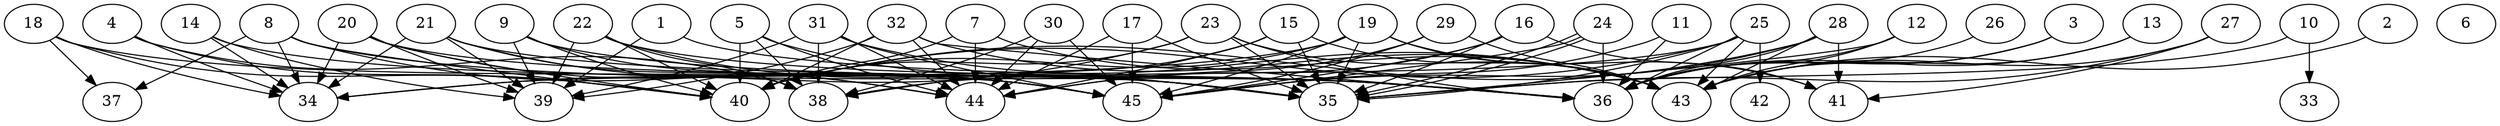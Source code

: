 // DAG automatically generated by daggen at Thu Oct  3 14:07:24 2019
// ./daggen --dot -n 45 --ccr 0.3 --fat 0.9 --regular 0.5 --density 0.5 --mindata 5242880 --maxdata 52428800 
digraph G {
  1 [size="92344320", alpha="0.01", expect_size="27703296"] 
  1 -> 36 [size ="27703296"]
  1 -> 39 [size ="27703296"]
  2 [size="64249173", alpha="0.12", expect_size="19274752"] 
  2 -> 43 [size ="19274752"]
  3 [size="75963733", alpha="0.03", expect_size="22789120"] 
  3 -> 36 [size ="22789120"]
  3 -> 43 [size ="22789120"]
  4 [size="86640640", alpha="0.08", expect_size="25992192"] 
  4 -> 34 [size ="25992192"]
  4 -> 38 [size ="25992192"]
  4 -> 40 [size ="25992192"]
  5 [size="133768533", alpha="0.09", expect_size="40130560"] 
  5 -> 35 [size ="40130560"]
  5 -> 38 [size ="40130560"]
  5 -> 40 [size ="40130560"]
  5 -> 44 [size ="40130560"]
  6 [size="54882987", alpha="0.18", expect_size="16464896"] 
  7 [size="83848533", alpha="0.09", expect_size="25154560"] 
  7 -> 40 [size ="25154560"]
  7 -> 43 [size ="25154560"]
  7 -> 44 [size ="25154560"]
  8 [size="38888107", alpha="0.19", expect_size="11666432"] 
  8 -> 34 [size ="11666432"]
  8 -> 36 [size ="11666432"]
  8 -> 37 [size ="11666432"]
  8 -> 40 [size ="11666432"]
  8 -> 45 [size ="11666432"]
  9 [size="81196373", alpha="0.11", expect_size="24358912"] 
  9 -> 36 [size ="24358912"]
  9 -> 39 [size ="24358912"]
  9 -> 40 [size ="24358912"]
  9 -> 44 [size ="24358912"]
  10 [size="126846293", alpha="0.03", expect_size="38053888"] 
  10 -> 33 [size ="38053888"]
  10 -> 35 [size ="38053888"]
  11 [size="169813333", alpha="0.18", expect_size="50944000"] 
  11 -> 36 [size ="50944000"]
  11 -> 45 [size ="50944000"]
  12 [size="20329813", alpha="0.01", expect_size="6098944"] 
  12 -> 35 [size ="6098944"]
  12 -> 36 [size ="6098944"]
  12 -> 43 [size ="6098944"]
  13 [size="115831467", alpha="0.03", expect_size="34749440"] 
  13 -> 36 [size ="34749440"]
  13 -> 43 [size ="34749440"]
  14 [size="135843840", alpha="0.14", expect_size="40753152"] 
  14 -> 34 [size ="40753152"]
  14 -> 35 [size ="40753152"]
  14 -> 39 [size ="40753152"]
  15 [size="37573973", alpha="0.19", expect_size="11272192"] 
  15 -> 35 [size ="11272192"]
  15 -> 38 [size ="11272192"]
  15 -> 43 [size ="11272192"]
  15 -> 44 [size ="11272192"]
  16 [size="104454827", alpha="0.06", expect_size="31336448"] 
  16 -> 35 [size ="31336448"]
  16 -> 41 [size ="31336448"]
  16 -> 44 [size ="31336448"]
  16 -> 45 [size ="31336448"]
  17 [size="87425707", alpha="0.14", expect_size="26227712"] 
  17 -> 35 [size ="26227712"]
  17 -> 44 [size ="26227712"]
  17 -> 45 [size ="26227712"]
  18 [size="158481067", alpha="0.03", expect_size="47544320"] 
  18 -> 34 [size ="47544320"]
  18 -> 37 [size ="47544320"]
  18 -> 40 [size ="47544320"]
  18 -> 45 [size ="47544320"]
  19 [size="149387947", alpha="0.12", expect_size="44816384"] 
  19 -> 34 [size ="44816384"]
  19 -> 35 [size ="44816384"]
  19 -> 40 [size ="44816384"]
  19 -> 41 [size ="44816384"]
  19 -> 43 [size ="44816384"]
  19 -> 45 [size ="44816384"]
  20 [size="79940267", alpha="0.20", expect_size="23982080"] 
  20 -> 34 [size ="23982080"]
  20 -> 35 [size ="23982080"]
  20 -> 39 [size ="23982080"]
  20 -> 40 [size ="23982080"]
  20 -> 45 [size ="23982080"]
  21 [size="103621973", alpha="0.18", expect_size="31086592"] 
  21 -> 34 [size ="31086592"]
  21 -> 35 [size ="31086592"]
  21 -> 39 [size ="31086592"]
  21 -> 44 [size ="31086592"]
  21 -> 45 [size ="31086592"]
  22 [size="90357760", alpha="0.01", expect_size="27107328"] 
  22 -> 35 [size ="27107328"]
  22 -> 36 [size ="27107328"]
  22 -> 38 [size ="27107328"]
  22 -> 39 [size ="27107328"]
  22 -> 40 [size ="27107328"]
  23 [size="97969493", alpha="0.12", expect_size="29390848"] 
  23 -> 34 [size ="29390848"]
  23 -> 35 [size ="29390848"]
  23 -> 36 [size ="29390848"]
  23 -> 40 [size ="29390848"]
  23 -> 43 [size ="29390848"]
  24 [size="124869973", alpha="0.12", expect_size="37460992"] 
  24 -> 35 [size ="37460992"]
  24 -> 35 [size ="37460992"]
  24 -> 36 [size ="37460992"]
  24 -> 45 [size ="37460992"]
  25 [size="76025173", alpha="0.07", expect_size="22807552"] 
  25 -> 35 [size ="22807552"]
  25 -> 36 [size ="22807552"]
  25 -> 38 [size ="22807552"]
  25 -> 40 [size ="22807552"]
  25 -> 42 [size ="22807552"]
  25 -> 43 [size ="22807552"]
  26 [size="71533227", alpha="0.06", expect_size="21459968"] 
  26 -> 36 [size ="21459968"]
  27 [size="119330133", alpha="0.14", expect_size="35799040"] 
  27 -> 35 [size ="35799040"]
  27 -> 41 [size ="35799040"]
  27 -> 43 [size ="35799040"]
  28 [size="68570453", alpha="0.05", expect_size="20571136"] 
  28 -> 36 [size ="20571136"]
  28 -> 40 [size ="20571136"]
  28 -> 41 [size ="20571136"]
  28 -> 43 [size ="20571136"]
  28 -> 45 [size ="20571136"]
  29 [size="92706133", alpha="0.04", expect_size="27811840"] 
  29 -> 43 [size ="27811840"]
  29 -> 44 [size ="27811840"]
  29 -> 45 [size ="27811840"]
  30 [size="26746880", alpha="0.16", expect_size="8024064"] 
  30 -> 38 [size ="8024064"]
  30 -> 44 [size ="8024064"]
  30 -> 45 [size ="8024064"]
  31 [size="25364480", alpha="0.08", expect_size="7609344"] 
  31 -> 38 [size ="7609344"]
  31 -> 39 [size ="7609344"]
  31 -> 43 [size ="7609344"]
  31 -> 44 [size ="7609344"]
  31 -> 45 [size ="7609344"]
  32 [size="163430400", alpha="0.01", expect_size="49029120"] 
  32 -> 36 [size ="49029120"]
  32 -> 39 [size ="49029120"]
  32 -> 40 [size ="49029120"]
  32 -> 43 [size ="49029120"]
  32 -> 44 [size ="49029120"]
  33 [size="173144747", alpha="0.06", expect_size="51943424"] 
  34 [size="113001813", alpha="0.05", expect_size="33900544"] 
  35 [size="52162560", alpha="0.08", expect_size="15648768"] 
  36 [size="106922667", alpha="0.01", expect_size="32076800"] 
  37 [size="157405867", alpha="0.04", expect_size="47221760"] 
  38 [size="112694613", alpha="0.04", expect_size="33808384"] 
  39 [size="151493973", alpha="0.01", expect_size="45448192"] 
  40 [size="22947840", alpha="0.06", expect_size="6884352"] 
  41 [size="151009280", alpha="0.02", expect_size="45302784"] 
  42 [size="58866347", alpha="0.08", expect_size="17659904"] 
  43 [size="63948800", alpha="0.03", expect_size="19184640"] 
  44 [size="107325440", alpha="0.13", expect_size="32197632"] 
  45 [size="150077440", alpha="0.09", expect_size="45023232"] 
}
